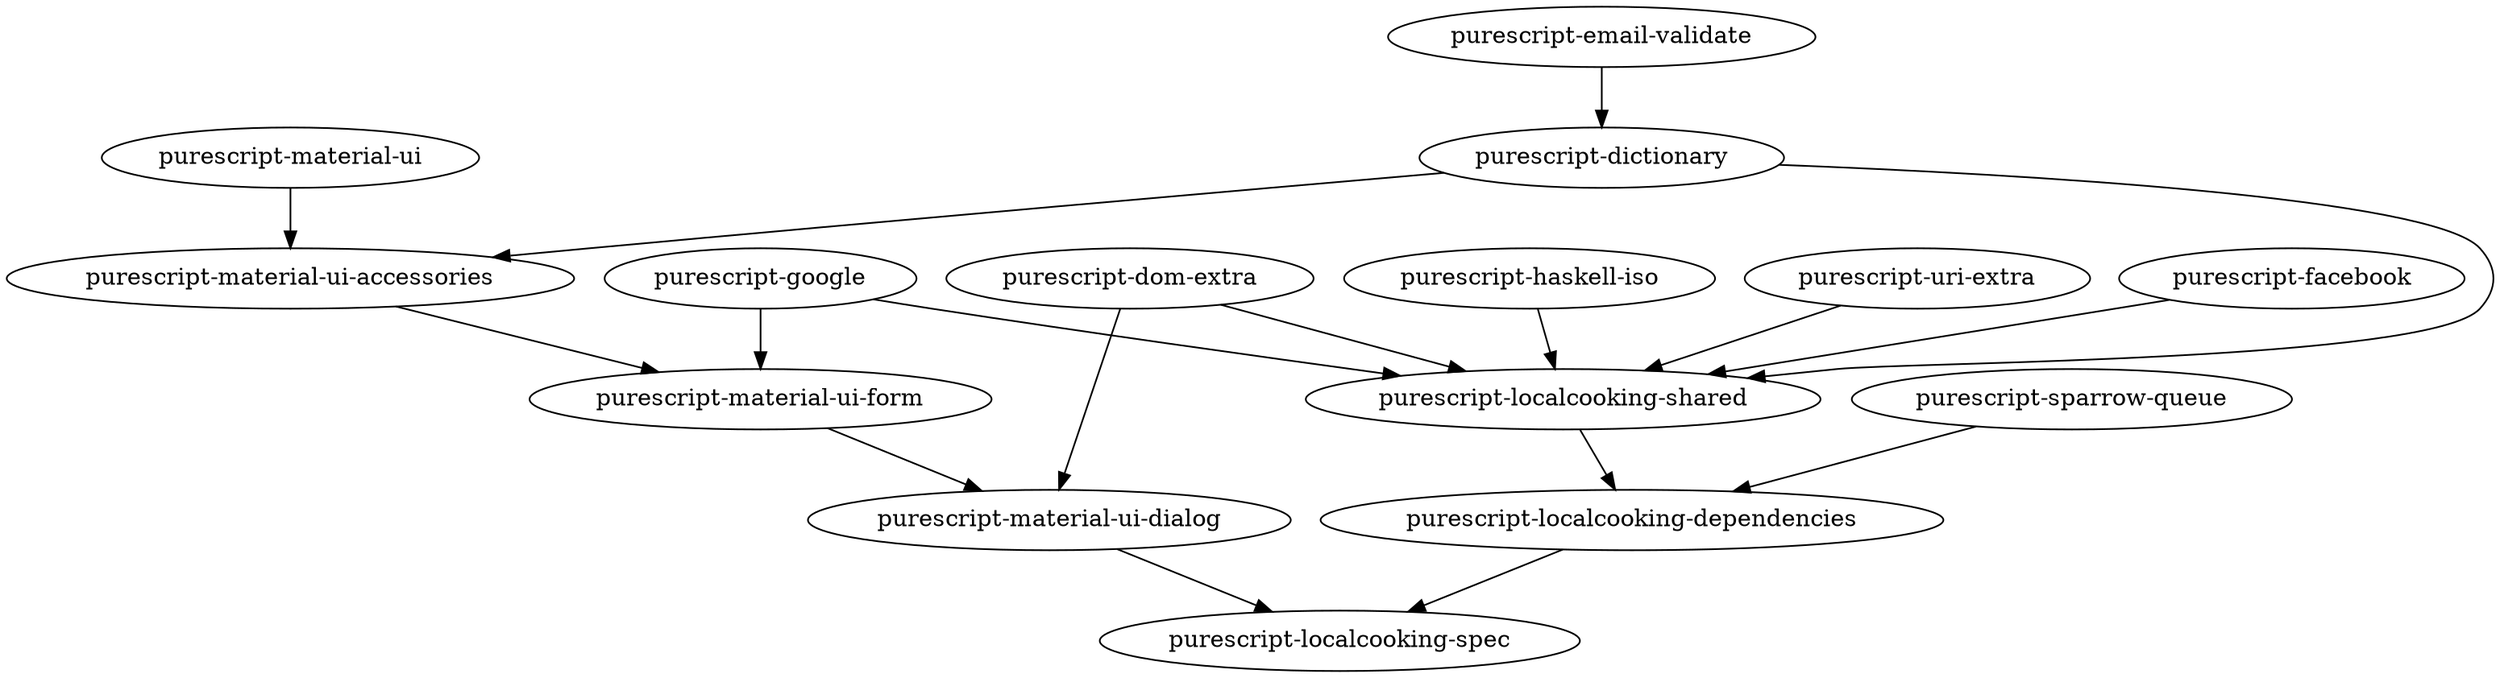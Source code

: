 digraph frontend {
  "purescript-email-validate" -> "purescript-dictionary";
  "purescript-material-ui" -> "purescript-material-ui-accessories";
  "purescript-dictionary" -> "purescript-material-ui-accessories";
  "purescript-google" -> "purescript-material-ui-form";
  "purescript-material-ui-accessories" -> "purescript-material-ui-form";
  "purescript-dom-extra" -> "purescript-material-ui-dialog";
  "purescript-material-ui-form" -> "purescript-material-ui-dialog";
  "purescript-haskell-iso" -> "purescript-localcooking-shared";
  "purescript-uri-extra" -> "purescript-localcooking-shared";
  "purescript-dom-extra" -> "purescript-localcooking-shared";
  "purescript-facebook" -> "purescript-localcooking-shared";
  "purescript-google" -> "purescript-localcooking-shared";
  "purescript-dictionary" -> "purescript-localcooking-shared";
  "purescript-localcooking-shared" -> "purescript-localcooking-dependencies";
  "purescript-sparrow-queue" -> "purescript-localcooking-dependencies";
  "purescript-material-ui-dialog" -> "purescript-localcooking-spec";
  "purescript-localcooking-dependencies" -> "purescript-localcooking-spec";
}
